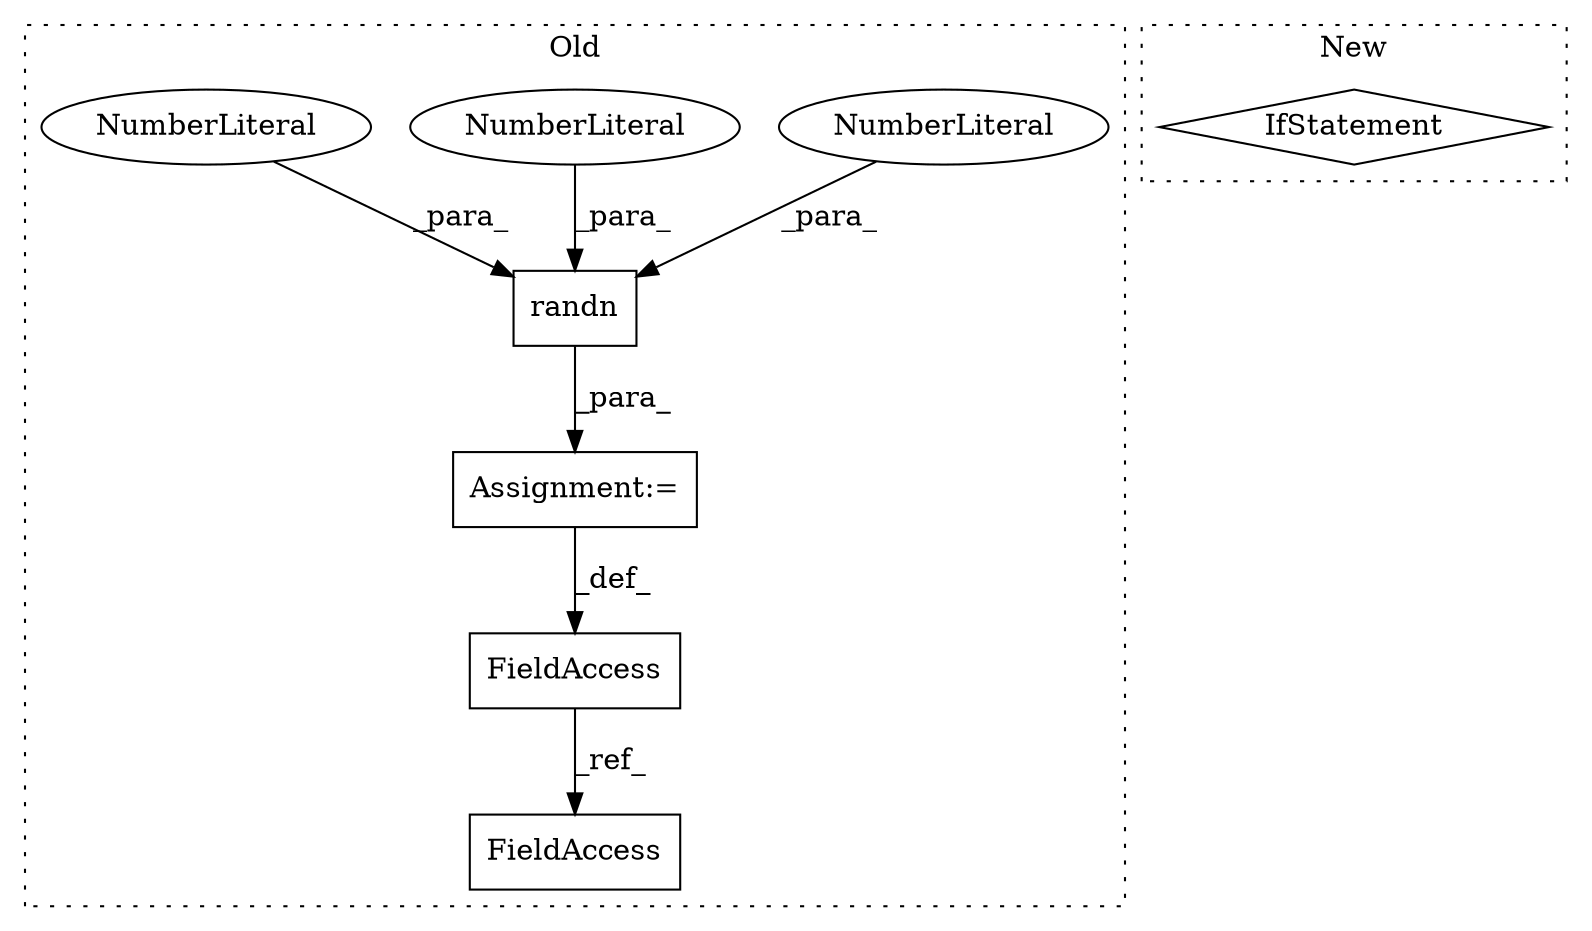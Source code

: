 digraph G {
subgraph cluster0 {
1 [label="randn" a="32" s="3729,3740" l="6,1" shape="box"];
3 [label="Assignment:=" a="7" s="3713" l="1" shape="box"];
4 [label="NumberLiteral" a="34" s="3735" l="1" shape="ellipse"];
5 [label="NumberLiteral" a="34" s="3737" l="1" shape="ellipse"];
6 [label="FieldAccess" a="22" s="3710" l="3" shape="box"];
7 [label="FieldAccess" a="22" s="4125" l="3" shape="box"];
8 [label="NumberLiteral" a="34" s="3739" l="1" shape="ellipse"];
label = "Old";
style="dotted";
}
subgraph cluster1 {
2 [label="IfStatement" a="25" s="397,406" l="4,2" shape="diamond"];
label = "New";
style="dotted";
}
1 -> 3 [label="_para_"];
3 -> 6 [label="_def_"];
4 -> 1 [label="_para_"];
5 -> 1 [label="_para_"];
6 -> 7 [label="_ref_"];
8 -> 1 [label="_para_"];
}